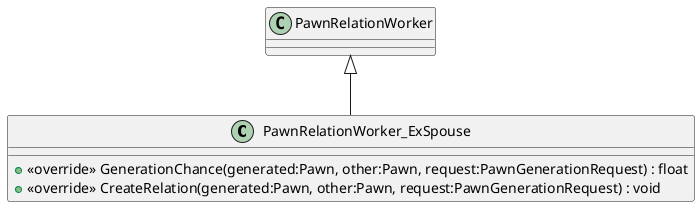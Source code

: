 @startuml
class PawnRelationWorker_ExSpouse {
    + <<override>> GenerationChance(generated:Pawn, other:Pawn, request:PawnGenerationRequest) : float
    + <<override>> CreateRelation(generated:Pawn, other:Pawn, request:PawnGenerationRequest) : void
}
PawnRelationWorker <|-- PawnRelationWorker_ExSpouse
@enduml
